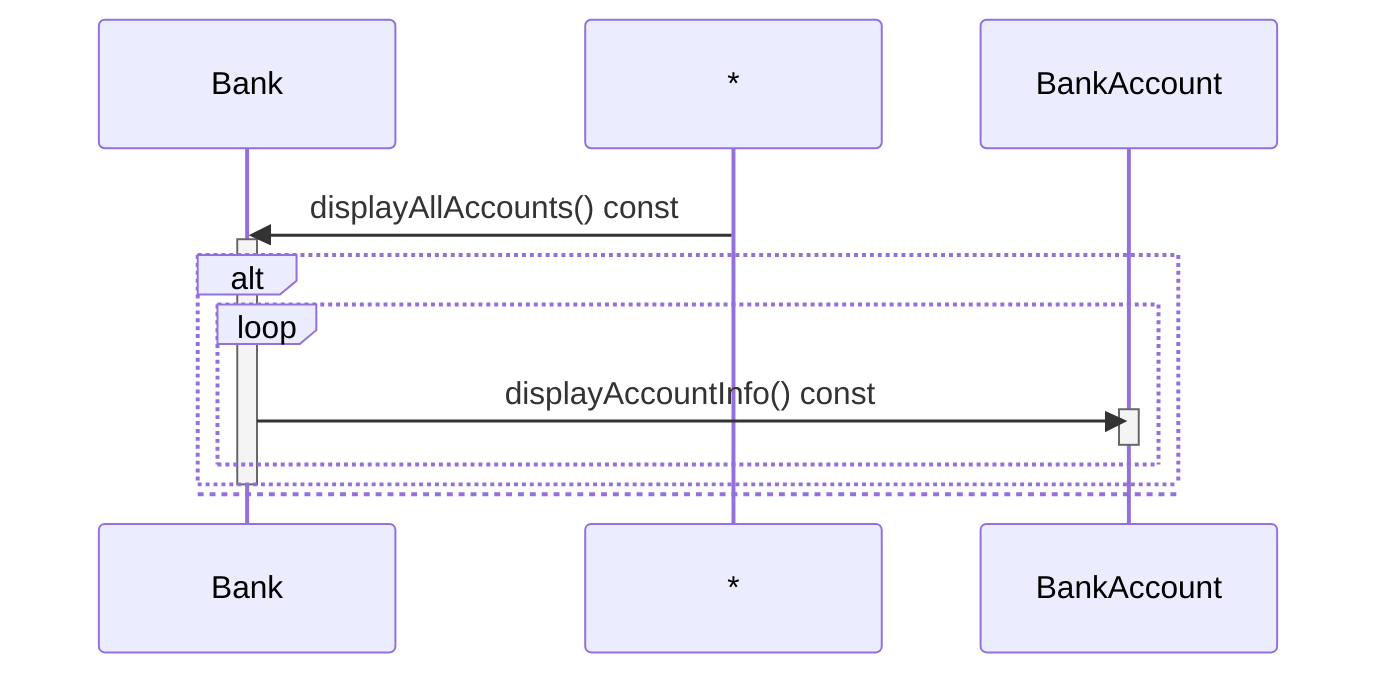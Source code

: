sequenceDiagram
    participant C_0013925658533498293399 as Bank
    * ->> C_0013925658533498293399 : displayAllAccounts() const
    activate C_0013925658533498293399
    alt
    loop
    participant C_0009984192897324832466 as BankAccount
    C_0013925658533498293399 ->> C_0009984192897324832466 : displayAccountInfo() const
    activate C_0009984192897324832466
    deactivate C_0009984192897324832466
end
    else
    end
    deactivate C_0013925658533498293399

%% Generated with clang-uml, version 0.5.3
%% LLVM version clang version 18.1.1 (https://github.com/llvm/llvm-project.git dba2a75e9c7ef81fe84774ba5eee5e67e01d801a)